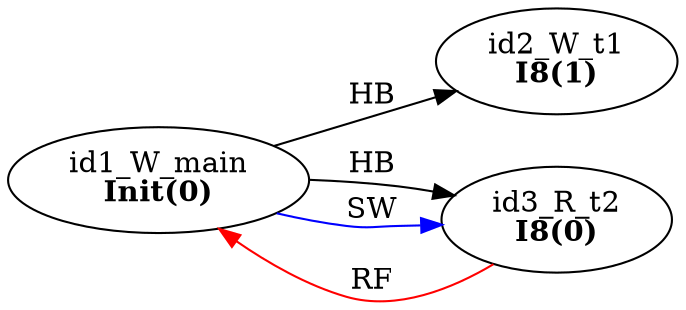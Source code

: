 digraph memory_model {
rankdir=LR;
splines=true; esep=0.5;
id1_W_main -> id2_W_t1 [label = "HB", color="black"];
id1_W_main -> id3_R_t2 [label = "HB", color="black"];
id3_R_t2 -> id1_W_main [label = "RF", color="red"];
id1_W_main -> id3_R_t2 [label = "SW", color="blue"];
id1_W_main [label=<id1_W_main<br/><B>Init(0)</B>>, pos="2.5,2!"]
id2_W_t1 [label=<id2_W_t1<br/><B>I8(1)</B>>, pos="0,0!"]
id3_R_t2 [label=<id3_R_t2<br/><B>I8(0)</B>>, pos="5,0!"]
}
